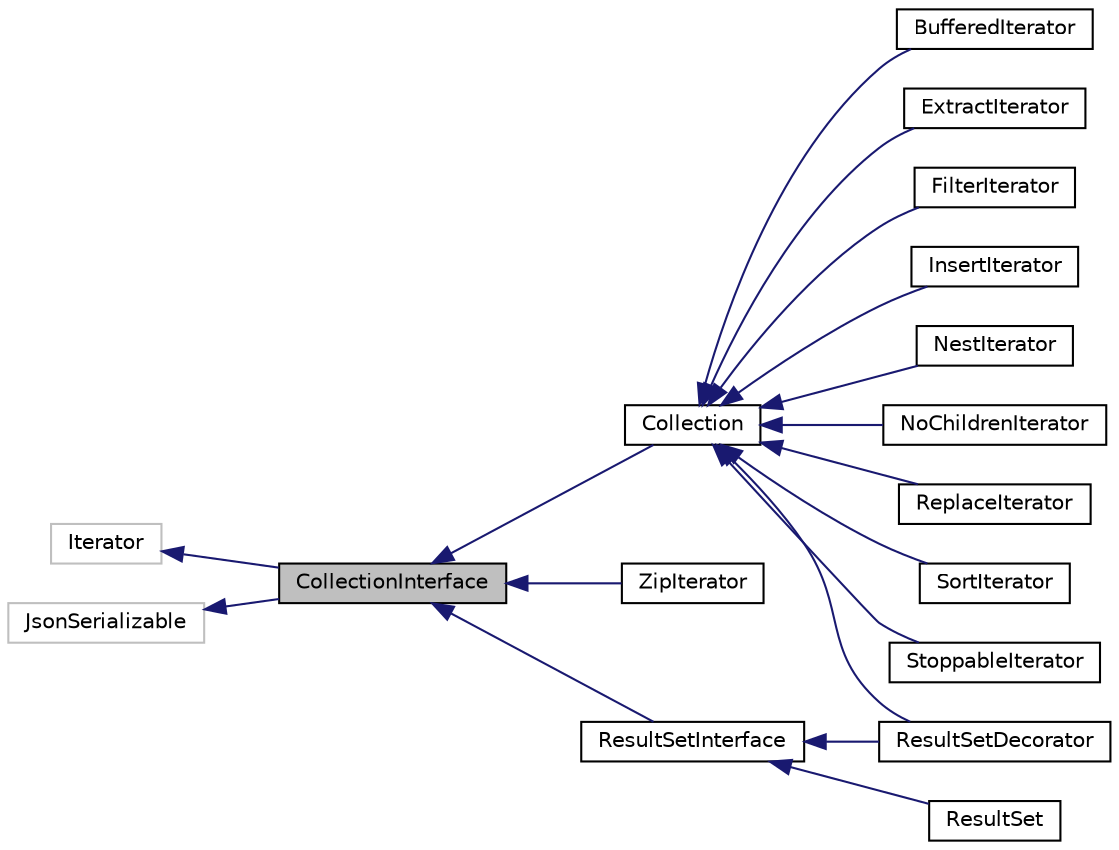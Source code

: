 digraph "CollectionInterface"
{
  edge [fontname="Helvetica",fontsize="10",labelfontname="Helvetica",labelfontsize="10"];
  node [fontname="Helvetica",fontsize="10",shape=record];
  rankdir="LR";
  Node1 [label="CollectionInterface",height=0.2,width=0.4,color="black", fillcolor="grey75", style="filled", fontcolor="black"];
  Node2 -> Node1 [dir="back",color="midnightblue",fontsize="10",style="solid",fontname="Helvetica"];
  Node2 [label="Iterator",height=0.2,width=0.4,color="grey75", fillcolor="white", style="filled"];
  Node3 -> Node1 [dir="back",color="midnightblue",fontsize="10",style="solid",fontname="Helvetica"];
  Node3 [label="JsonSerializable",height=0.2,width=0.4,color="grey75", fillcolor="white", style="filled"];
  Node1 -> Node4 [dir="back",color="midnightblue",fontsize="10",style="solid",fontname="Helvetica"];
  Node4 [label="Collection",height=0.2,width=0.4,color="black", fillcolor="white", style="filled",URL="$class_cake_1_1_collection_1_1_collection.html"];
  Node4 -> Node5 [dir="back",color="midnightblue",fontsize="10",style="solid",fontname="Helvetica"];
  Node5 [label="BufferedIterator",height=0.2,width=0.4,color="black", fillcolor="white", style="filled",URL="$class_cake_1_1_collection_1_1_iterator_1_1_buffered_iterator.html"];
  Node4 -> Node6 [dir="back",color="midnightblue",fontsize="10",style="solid",fontname="Helvetica"];
  Node6 [label="ExtractIterator",height=0.2,width=0.4,color="black", fillcolor="white", style="filled",URL="$class_cake_1_1_collection_1_1_iterator_1_1_extract_iterator.html"];
  Node4 -> Node7 [dir="back",color="midnightblue",fontsize="10",style="solid",fontname="Helvetica"];
  Node7 [label="FilterIterator",height=0.2,width=0.4,color="black", fillcolor="white", style="filled",URL="$class_cake_1_1_collection_1_1_iterator_1_1_filter_iterator.html"];
  Node4 -> Node8 [dir="back",color="midnightblue",fontsize="10",style="solid",fontname="Helvetica"];
  Node8 [label="InsertIterator",height=0.2,width=0.4,color="black", fillcolor="white", style="filled",URL="$class_cake_1_1_collection_1_1_iterator_1_1_insert_iterator.html"];
  Node4 -> Node9 [dir="back",color="midnightblue",fontsize="10",style="solid",fontname="Helvetica"];
  Node9 [label="NestIterator",height=0.2,width=0.4,color="black", fillcolor="white", style="filled",URL="$class_cake_1_1_collection_1_1_iterator_1_1_nest_iterator.html"];
  Node4 -> Node10 [dir="back",color="midnightblue",fontsize="10",style="solid",fontname="Helvetica"];
  Node10 [label="NoChildrenIterator",height=0.2,width=0.4,color="black", fillcolor="white", style="filled",URL="$class_cake_1_1_collection_1_1_iterator_1_1_no_children_iterator.html"];
  Node4 -> Node11 [dir="back",color="midnightblue",fontsize="10",style="solid",fontname="Helvetica"];
  Node11 [label="ReplaceIterator",height=0.2,width=0.4,color="black", fillcolor="white", style="filled",URL="$class_cake_1_1_collection_1_1_iterator_1_1_replace_iterator.html"];
  Node4 -> Node12 [dir="back",color="midnightblue",fontsize="10",style="solid",fontname="Helvetica"];
  Node12 [label="SortIterator",height=0.2,width=0.4,color="black", fillcolor="white", style="filled",URL="$class_cake_1_1_collection_1_1_iterator_1_1_sort_iterator.html"];
  Node4 -> Node13 [dir="back",color="midnightblue",fontsize="10",style="solid",fontname="Helvetica"];
  Node13 [label="StoppableIterator",height=0.2,width=0.4,color="black", fillcolor="white", style="filled",URL="$class_cake_1_1_collection_1_1_iterator_1_1_stoppable_iterator.html"];
  Node4 -> Node14 [dir="back",color="midnightblue",fontsize="10",style="solid",fontname="Helvetica"];
  Node14 [label="ResultSetDecorator",height=0.2,width=0.4,color="black", fillcolor="white", style="filled",URL="$class_cake_1_1_datasource_1_1_result_set_decorator.html"];
  Node1 -> Node15 [dir="back",color="midnightblue",fontsize="10",style="solid",fontname="Helvetica"];
  Node15 [label="ZipIterator",height=0.2,width=0.4,color="black", fillcolor="white", style="filled",URL="$class_cake_1_1_collection_1_1_iterator_1_1_zip_iterator.html"];
  Node1 -> Node16 [dir="back",color="midnightblue",fontsize="10",style="solid",fontname="Helvetica"];
  Node16 [label="ResultSetInterface",height=0.2,width=0.4,color="black", fillcolor="white", style="filled",URL="$interface_cake_1_1_datasource_1_1_result_set_interface.html"];
  Node16 -> Node14 [dir="back",color="midnightblue",fontsize="10",style="solid",fontname="Helvetica"];
  Node16 -> Node17 [dir="back",color="midnightblue",fontsize="10",style="solid",fontname="Helvetica"];
  Node17 [label="ResultSet",height=0.2,width=0.4,color="black", fillcolor="white", style="filled",URL="$class_cake_1_1_o_r_m_1_1_result_set.html"];
}

